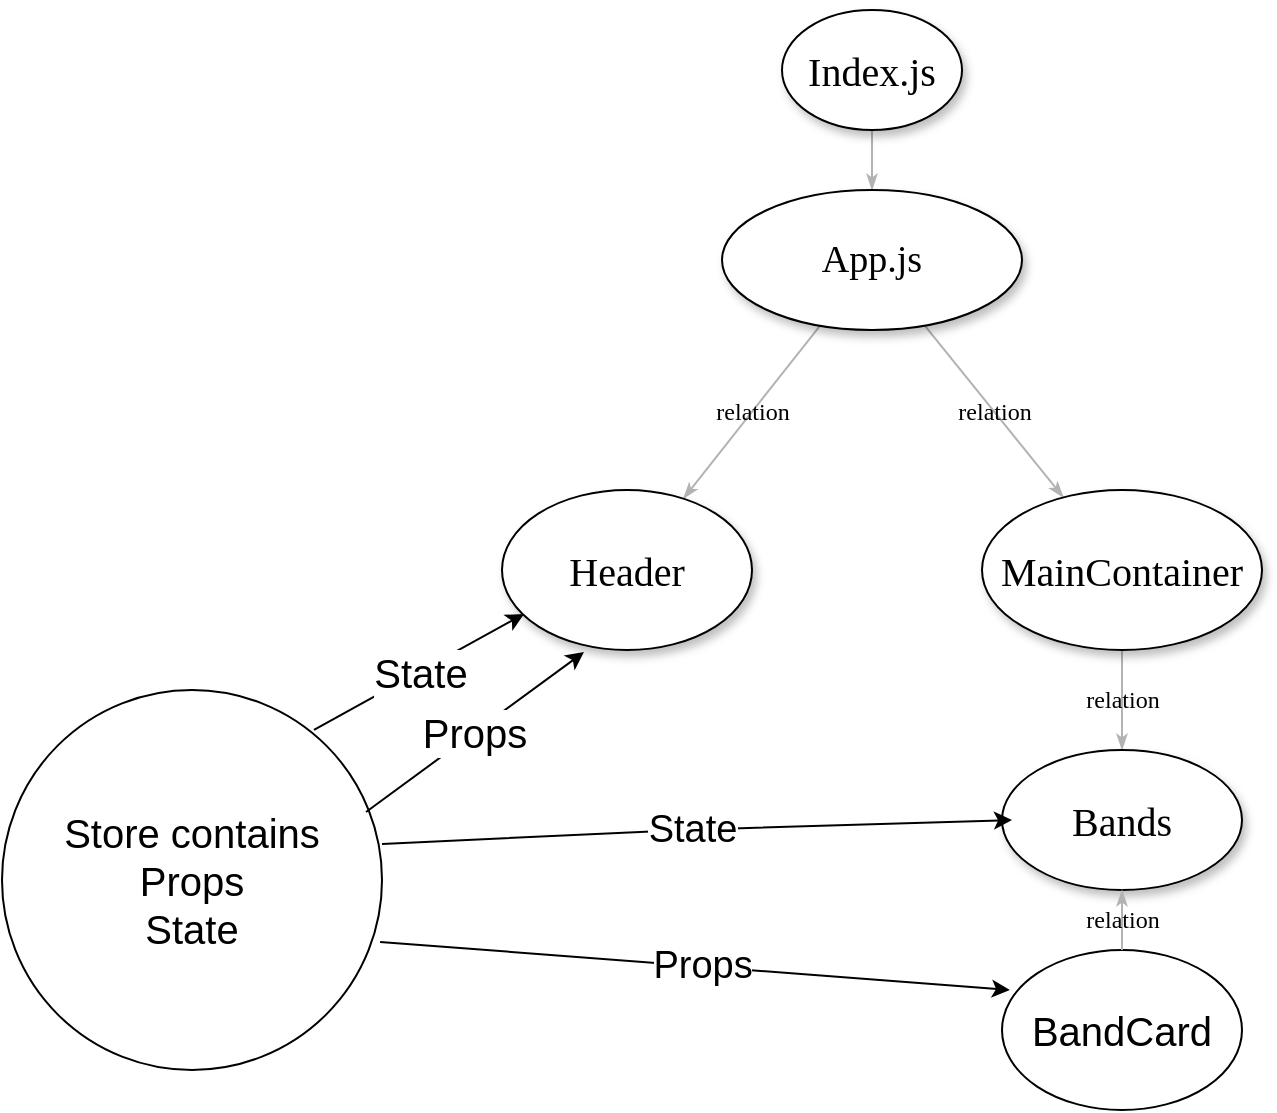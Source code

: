 <mxfile version="12.1.9" type="device" pages="1"><diagram name="Page-1" id="42789a77-a242-8287-6e28-9cd8cfd52e62"><mxGraphModel dx="946" dy="505" grid="1" gridSize="10" guides="1" tooltips="1" connect="1" arrows="1" fold="1" page="1" pageScale="1" pageWidth="1100" pageHeight="850" background="#ffffff" math="0" shadow="0"><root><mxCell id="0"/><mxCell id="1" parent="0"/><mxCell id="1ea317790d2ca983-12" style="edgeStyle=none;rounded=1;html=1;labelBackgroundColor=none;startArrow=none;startFill=0;startSize=5;endArrow=classicThin;endFill=1;endSize=5;jettySize=auto;orthogonalLoop=1;strokeColor=#B3B3B3;strokeWidth=1;fontFamily=Verdana;fontSize=12;fontColor=#000000;" parent="1" source="1ea317790d2ca983-1" target="1ea317790d2ca983-2" edge="1"><mxGeometry relative="1" as="geometry"/></mxCell><mxCell id="1ea317790d2ca983-1" value="&lt;font style=&quot;font-size: 20px&quot;&gt;Index.js&lt;/font&gt;" style="ellipse;whiteSpace=wrap;html=1;rounded=0;shadow=1;comic=0;labelBackgroundColor=none;strokeColor=#000000;strokeWidth=1;fillColor=#FFFFFF;fontFamily=Verdana;fontSize=12;fontColor=#000000;align=center;" parent="1" vertex="1"><mxGeometry x="450" y="80" width="90" height="60" as="geometry"/></mxCell><mxCell id="1ea317790d2ca983-21" value="relation" style="edgeStyle=none;rounded=1;html=1;labelBackgroundColor=none;startArrow=none;startFill=0;startSize=5;endArrow=classicThin;endFill=1;endSize=5;jettySize=auto;orthogonalLoop=1;strokeColor=#B3B3B3;strokeWidth=1;fontFamily=Verdana;fontSize=12;fontColor=#000000;" parent="1" source="1ea317790d2ca983-2" target="1ea317790d2ca983-7" edge="1"><mxGeometry relative="1" as="geometry"/></mxCell><mxCell id="1ea317790d2ca983-22" value="relation" style="edgeStyle=none;rounded=1;html=1;labelBackgroundColor=none;startArrow=none;startFill=0;startSize=5;endArrow=classicThin;endFill=1;endSize=5;jettySize=auto;orthogonalLoop=1;strokeColor=#B3B3B3;strokeWidth=1;fontFamily=Verdana;fontSize=12;fontColor=#000000;" parent="1" source="1ea317790d2ca983-2" target="1ea317790d2ca983-6" edge="1"><mxGeometry relative="1" as="geometry"/></mxCell><mxCell id="1ea317790d2ca983-2" value="&lt;span&gt;&lt;font style=&quot;font-size: 19px&quot;&gt;App.js&lt;/font&gt;&lt;/span&gt;" style="ellipse;whiteSpace=wrap;html=1;rounded=0;shadow=1;comic=0;labelBackgroundColor=none;strokeColor=#000000;strokeWidth=1;fillColor=#FFFFFF;fontFamily=Verdana;fontSize=12;fontColor=#000000;align=center;direction=west;" parent="1" vertex="1"><mxGeometry x="420" y="170" width="150" height="70" as="geometry"/></mxCell><mxCell id="1ea317790d2ca983-23" value="relation" style="edgeStyle=none;rounded=1;html=1;labelBackgroundColor=none;startArrow=none;startFill=0;startSize=5;endArrow=classicThin;endFill=1;endSize=5;jettySize=auto;orthogonalLoop=1;strokeColor=#B3B3B3;strokeWidth=1;fontFamily=Verdana;fontSize=12;fontColor=#000000;" parent="1" source="1ea317790d2ca983-6" target="1ea317790d2ca983-8" edge="1"><mxGeometry relative="1" as="geometry"/></mxCell><mxCell id="1ea317790d2ca983-6" value="&lt;span&gt;&lt;font style=&quot;font-size: 20px&quot;&gt;MainContainer&lt;/font&gt;&lt;/span&gt;" style="ellipse;whiteSpace=wrap;html=1;rounded=0;shadow=1;comic=0;labelBackgroundColor=none;strokeColor=#000000;strokeWidth=1;fillColor=#FFFFFF;fontFamily=Verdana;fontSize=12;fontColor=#000000;align=center;" parent="1" vertex="1"><mxGeometry x="550" y="320" width="140" height="80" as="geometry"/></mxCell><mxCell id="1ea317790d2ca983-7" value="&lt;span&gt;&lt;font style=&quot;font-size: 20px&quot;&gt;Header&lt;/font&gt;&lt;/span&gt;" style="ellipse;whiteSpace=wrap;html=1;rounded=0;shadow=1;comic=0;labelBackgroundColor=none;strokeColor=#000000;strokeWidth=1;fillColor=#FFFFFF;fontFamily=Verdana;fontSize=12;fontColor=#000000;align=center;" parent="1" vertex="1"><mxGeometry x="310" y="320" width="125" height="80" as="geometry"/></mxCell><mxCell id="1ea317790d2ca983-8" value="&lt;font style=&quot;font-size: 20px&quot;&gt;Bands&lt;/font&gt;" style="ellipse;whiteSpace=wrap;html=1;rounded=0;shadow=1;comic=0;labelBackgroundColor=none;strokeColor=#000000;strokeWidth=1;fillColor=#FFFFFF;fontFamily=Verdana;fontSize=12;fontColor=#000000;align=center;direction=west;" parent="1" vertex="1"><mxGeometry x="560" y="450" width="120" height="70" as="geometry"/></mxCell><mxCell id="-b57eMjwKnLS9OzP2txW-2" value="&lt;font style=&quot;font-size: 20px&quot;&gt;BandCard&lt;/font&gt;" style="ellipse;whiteSpace=wrap;html=1;" vertex="1" parent="1"><mxGeometry x="560" y="550" width="120" height="80" as="geometry"/></mxCell><mxCell id="-b57eMjwKnLS9OzP2txW-8" value="relation" style="edgeStyle=none;rounded=1;html=1;labelBackgroundColor=none;startArrow=none;startFill=0;startSize=5;endArrow=classicThin;endFill=1;endSize=5;jettySize=auto;orthogonalLoop=1;strokeColor=#B3B3B3;strokeWidth=1;fontFamily=Verdana;fontSize=12;fontColor=#000000;entryX=0.5;entryY=0;entryDx=0;entryDy=0;" edge="1" parent="1" source="-b57eMjwKnLS9OzP2txW-2" target="1ea317790d2ca983-8"><mxGeometry relative="1" as="geometry"><mxPoint x="629.111" y="409.997" as="sourcePoint"/><mxPoint x="627.935" y="460.002" as="targetPoint"/></mxGeometry></mxCell><mxCell id="-b57eMjwKnLS9OzP2txW-9" value="&lt;font style=&quot;font-size: 20px&quot;&gt;Store contains&lt;br&gt;Props&lt;br&gt;State&lt;/font&gt;" style="ellipse;whiteSpace=wrap;html=1;aspect=fixed;" vertex="1" parent="1"><mxGeometry x="60" y="420" width="190" height="190" as="geometry"/></mxCell><mxCell id="-b57eMjwKnLS9OzP2txW-10" value="&lt;font style=&quot;font-size: 20px&quot;&gt;State&lt;/font&gt;" style="endArrow=classic;html=1;entryX=0.088;entryY=0.775;entryDx=0;entryDy=0;entryPerimeter=0;exitX=0.821;exitY=0.105;exitDx=0;exitDy=0;exitPerimeter=0;" edge="1" parent="1" source="-b57eMjwKnLS9OzP2txW-9" target="1ea317790d2ca983-7"><mxGeometry width="50" height="50" relative="1" as="geometry"><mxPoint x="60" y="700" as="sourcePoint"/><mxPoint x="110" y="650" as="targetPoint"/></mxGeometry></mxCell><mxCell id="-b57eMjwKnLS9OzP2txW-13" value="&lt;font&gt;&lt;font style=&quot;font-size: 20px&quot;&gt;Props&lt;/font&gt;&lt;br&gt;&lt;/font&gt;" style="endArrow=classic;html=1;entryX=0.328;entryY=1.013;entryDx=0;entryDy=0;entryPerimeter=0;exitX=0.958;exitY=0.321;exitDx=0;exitDy=0;exitPerimeter=0;" edge="1" parent="1" source="-b57eMjwKnLS9OzP2txW-9" target="1ea317790d2ca983-7"><mxGeometry width="50" height="50" relative="1" as="geometry"><mxPoint x="225.99" y="449.95" as="sourcePoint"/><mxPoint x="331" y="392" as="targetPoint"/><Array as="points"/></mxGeometry></mxCell><mxCell id="-b57eMjwKnLS9OzP2txW-14" value="&lt;font style=&quot;font-size: 19px&quot;&gt;State&lt;/font&gt;" style="endArrow=classic;html=1;exitX=1;exitY=0.405;exitDx=0;exitDy=0;exitPerimeter=0;" edge="1" parent="1" source="-b57eMjwKnLS9OzP2txW-9"><mxGeometry x="-0.015" width="50" height="50" relative="1" as="geometry"><mxPoint x="260" y="500" as="sourcePoint"/><mxPoint x="565" y="485" as="targetPoint"/><Array as="points"><mxPoint x="400" y="490"/></Array><mxPoint as="offset"/></mxGeometry></mxCell><mxCell id="-b57eMjwKnLS9OzP2txW-15" value="&lt;font style=&quot;font-size: 19px&quot;&gt;Props&lt;/font&gt;" style="endArrow=classic;html=1;exitX=0.995;exitY=0.663;exitDx=0;exitDy=0;exitPerimeter=0;entryX=0.033;entryY=0.25;entryDx=0;entryDy=0;entryPerimeter=0;" edge="1" parent="1" source="-b57eMjwKnLS9OzP2txW-9" target="-b57eMjwKnLS9OzP2txW-2"><mxGeometry x="0.018" width="50" height="50" relative="1" as="geometry"><mxPoint x="270" y="510" as="sourcePoint"/><mxPoint x="575" y="495" as="targetPoint"/><Array as="points"/><mxPoint as="offset"/></mxGeometry></mxCell></root></mxGraphModel></diagram></mxfile>